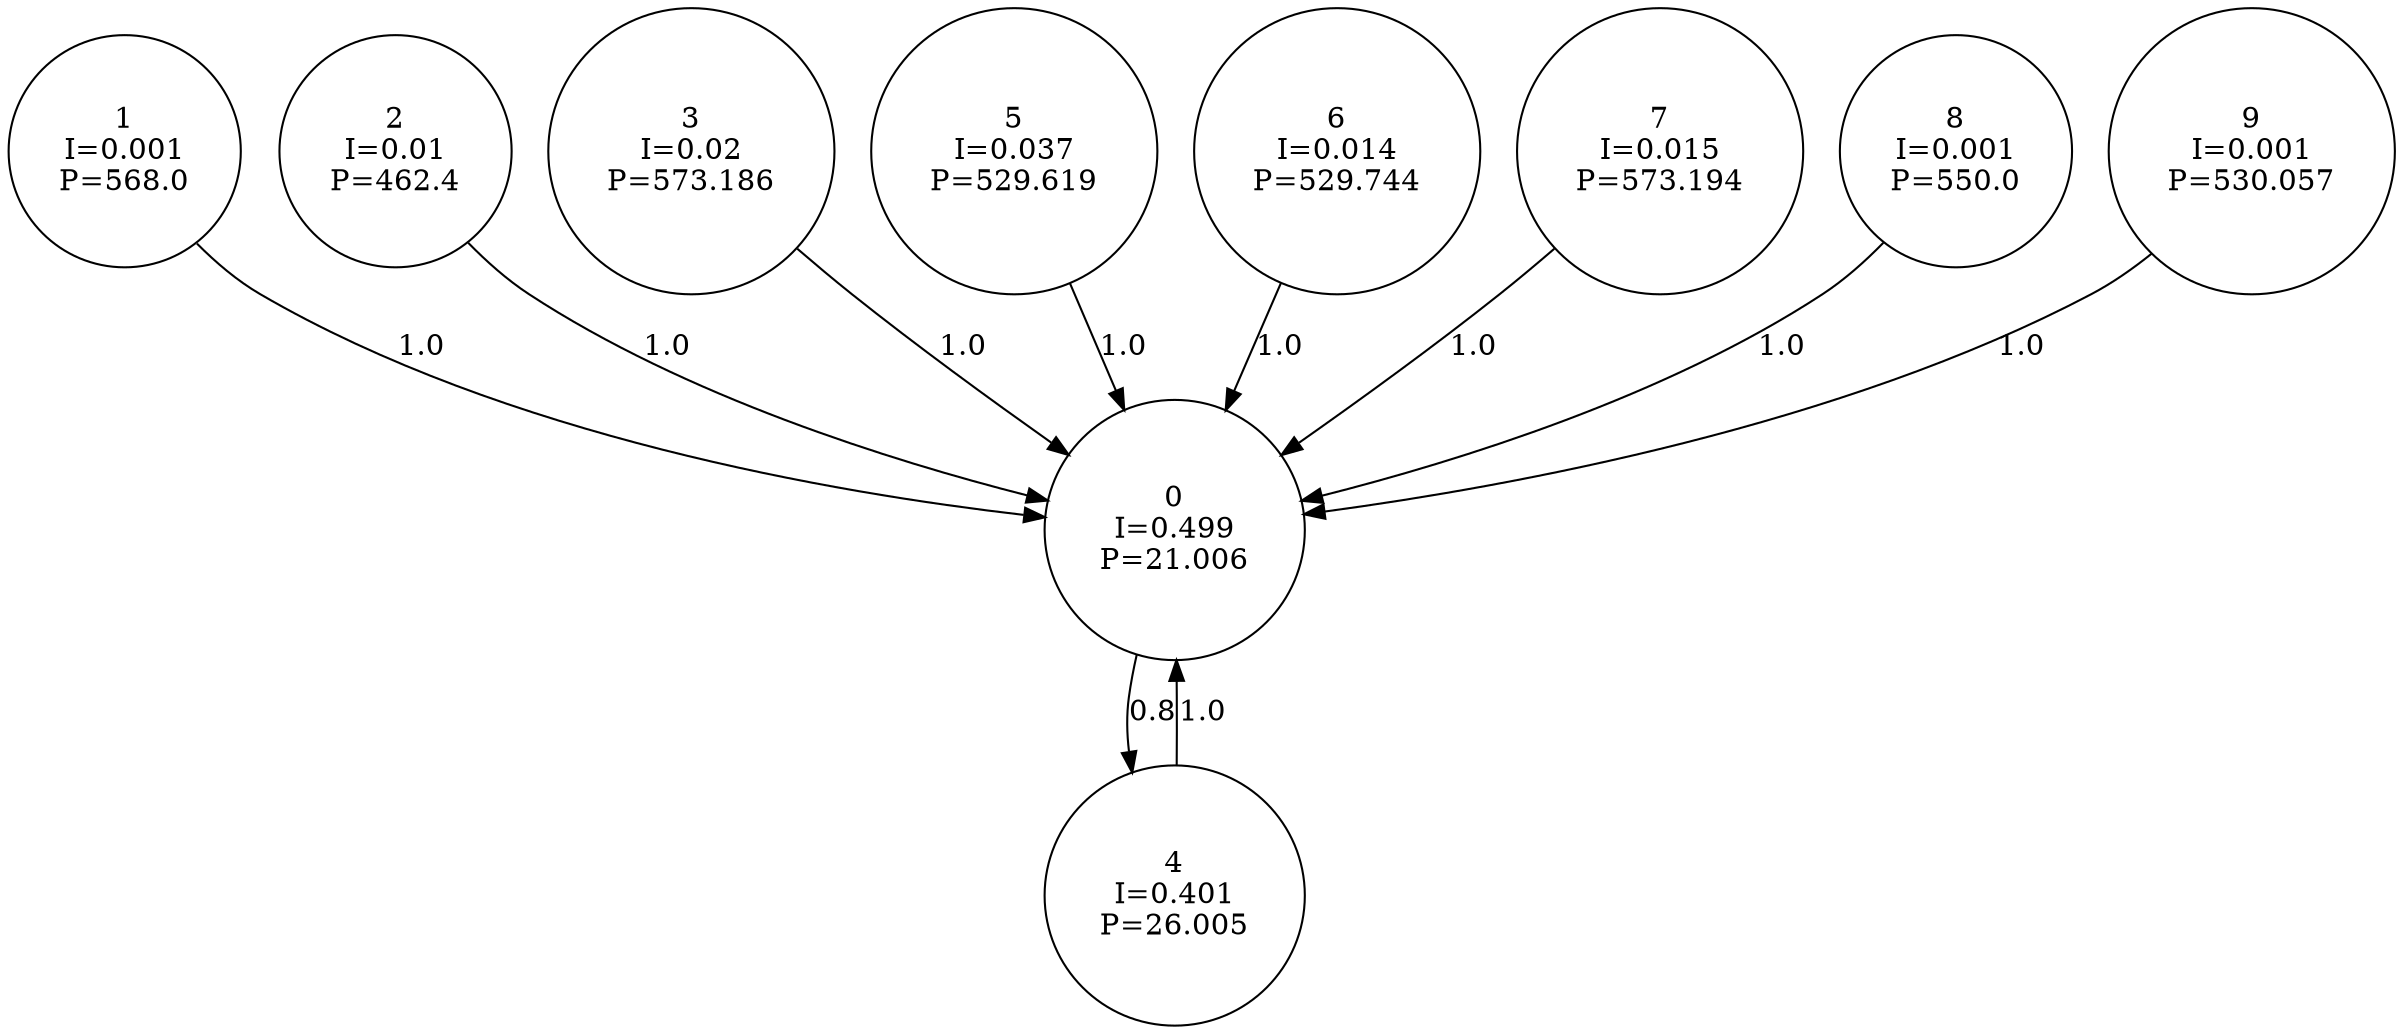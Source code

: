 digraph a {
0 [shape=circle, label="0\nI=0.499\nP=21.006"];
	0 -> 4 [label="0.8"];
1 [shape=circle, label="1\nI=0.001\nP=568.0"];
	1 -> 0 [label="1.0"];
2 [shape=circle, label="2\nI=0.01\nP=462.4"];
	2 -> 0 [label="1.0"];
3 [shape=circle, label="3\nI=0.02\nP=573.186"];
	3 -> 0 [label="1.0"];
4 [shape=circle, label="4\nI=0.401\nP=26.005"];
	4 -> 0 [label="1.0"];
5 [shape=circle, label="5\nI=0.037\nP=529.619"];
	5 -> 0 [label="1.0"];
6 [shape=circle, label="6\nI=0.014\nP=529.744"];
	6 -> 0 [label="1.0"];
7 [shape=circle, label="7\nI=0.015\nP=573.194"];
	7 -> 0 [label="1.0"];
8 [shape=circle, label="8\nI=0.001\nP=550.0"];
	8 -> 0 [label="1.0"];
9 [shape=circle, label="9\nI=0.001\nP=530.057"];
	9 -> 0 [label="1.0"];
}